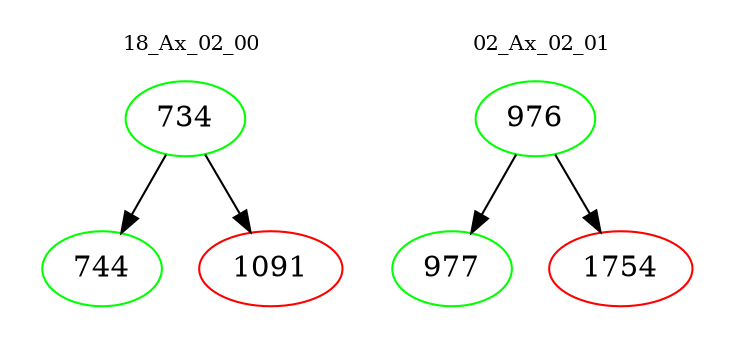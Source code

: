 digraph{
subgraph cluster_0 {
color = white
label = "18_Ax_02_00";
fontsize=10;
T0_734 [label="734", color="green"]
T0_734 -> T0_744 [color="black"]
T0_744 [label="744", color="green"]
T0_734 -> T0_1091 [color="black"]
T0_1091 [label="1091", color="red"]
}
subgraph cluster_1 {
color = white
label = "02_Ax_02_01";
fontsize=10;
T1_976 [label="976", color="green"]
T1_976 -> T1_977 [color="black"]
T1_977 [label="977", color="green"]
T1_976 -> T1_1754 [color="black"]
T1_1754 [label="1754", color="red"]
}
}
